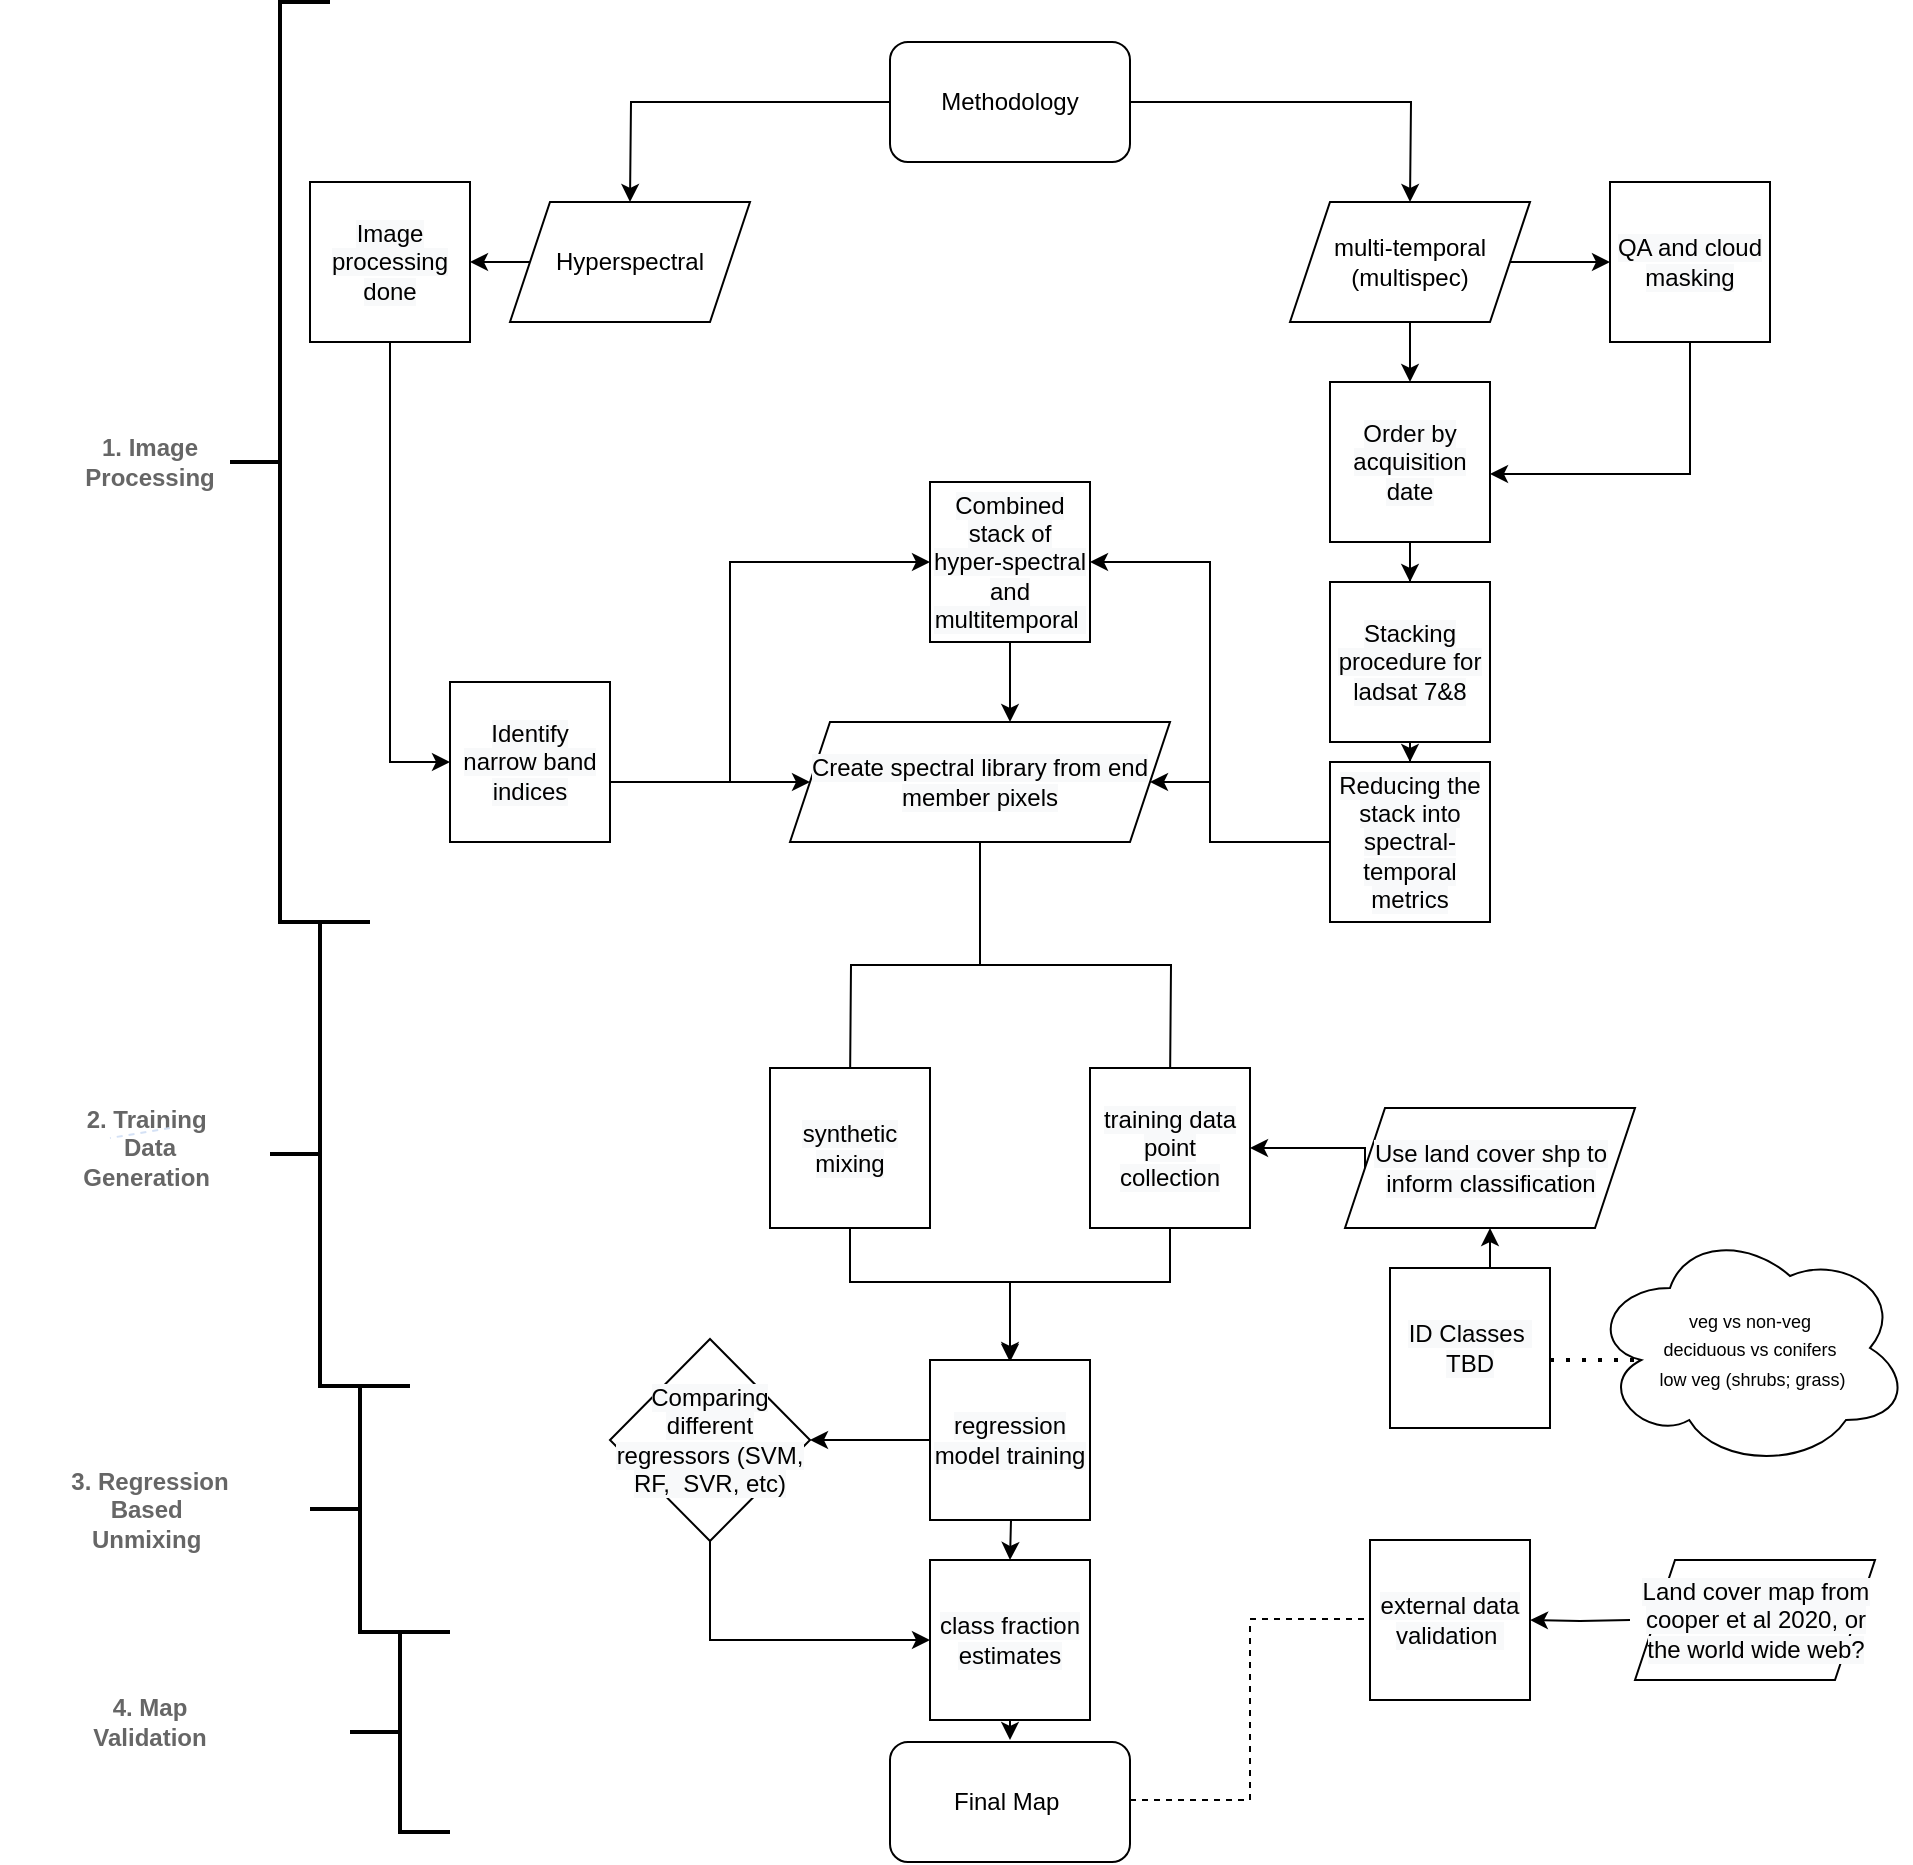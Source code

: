<mxfile version="14.8.1" type="github"><diagram id="DMyUeyk78APtzElpY_nW" name="Page-1"><mxGraphModel dx="1666" dy="939" grid="1" gridSize="10" guides="1" tooltips="1" connect="1" arrows="1" fold="1" page="1" pageScale="1" pageWidth="850" pageHeight="1100" math="0" shadow="0"><root><mxCell id="0"/><mxCell id="1" parent="0"/><mxCell id="hqBF0T61qHRGZgMMpeS9-63" value="" style="edgeStyle=orthogonalEdgeStyle;rounded=0;orthogonalLoop=1;jettySize=auto;html=1;" edge="1" parent="1" source="hqBF0T61qHRGZgMMpeS9-65"><mxGeometry relative="1" as="geometry"><mxPoint x="900" y="195" as="targetPoint"/></mxGeometry></mxCell><mxCell id="hqBF0T61qHRGZgMMpeS9-64" style="edgeStyle=orthogonalEdgeStyle;rounded=0;orthogonalLoop=1;jettySize=auto;html=1;entryX=0.5;entryY=0;entryDx=0;entryDy=0;" edge="1" parent="1" source="hqBF0T61qHRGZgMMpeS9-65"><mxGeometry relative="1" as="geometry"><mxPoint x="510" y="195" as="targetPoint"/></mxGeometry></mxCell><mxCell id="hqBF0T61qHRGZgMMpeS9-65" value="Methodology" style="rounded=1;whiteSpace=wrap;html=1;" vertex="1" parent="1"><mxGeometry x="640" y="115" width="120" height="60" as="geometry"/></mxCell><mxCell id="hqBF0T61qHRGZgMMpeS9-66" style="edgeStyle=orthogonalEdgeStyle;rounded=0;orthogonalLoop=1;jettySize=auto;html=1;exitX=0;exitY=0.5;exitDx=0;exitDy=0;" edge="1" parent="1"><mxGeometry relative="1" as="geometry"><mxPoint x="462" y="225" as="sourcePoint"/><mxPoint x="430" y="225" as="targetPoint"/></mxGeometry></mxCell><mxCell id="hqBF0T61qHRGZgMMpeS9-67" value="" style="edgeStyle=orthogonalEdgeStyle;rounded=0;orthogonalLoop=1;jettySize=auto;html=1;" edge="1" parent="1"><mxGeometry relative="1" as="geometry"><mxPoint x="900" y="435" as="sourcePoint"/><mxPoint x="900" y="455" as="targetPoint"/></mxGeometry></mxCell><mxCell id="hqBF0T61qHRGZgMMpeS9-68" value="" style="edgeStyle=orthogonalEdgeStyle;rounded=0;orthogonalLoop=1;jettySize=auto;html=1;exitX=0.5;exitY=1;exitDx=0;exitDy=0;" edge="1" parent="1" target="hqBF0T61qHRGZgMMpeS9-84"><mxGeometry relative="1" as="geometry"><mxPoint x="960.6" y="330.58" as="targetPoint"/><mxPoint x="1060" y="255" as="sourcePoint"/><Array as="points"><mxPoint x="1040" y="255"/><mxPoint x="1040" y="331"/></Array></mxGeometry></mxCell><mxCell id="hqBF0T61qHRGZgMMpeS9-69" style="edgeStyle=orthogonalEdgeStyle;rounded=0;orthogonalLoop=1;jettySize=auto;html=1;exitX=0.5;exitY=1;exitDx=0;exitDy=0;" edge="1" parent="1"><mxGeometry relative="1" as="geometry"><mxPoint x="700.003" y="834" as="sourcePoint"/><mxPoint x="700.003" y="874" as="targetPoint"/></mxGeometry></mxCell><mxCell id="hqBF0T61qHRGZgMMpeS9-70" style="edgeStyle=orthogonalEdgeStyle;rounded=0;orthogonalLoop=1;jettySize=auto;html=1;exitX=0.5;exitY=1;exitDx=0;exitDy=0;" edge="1" parent="1"><mxGeometry relative="1" as="geometry"><mxPoint x="700" y="934" as="sourcePoint"/><mxPoint x="700" y="964" as="targetPoint"/></mxGeometry></mxCell><mxCell id="hqBF0T61qHRGZgMMpeS9-71" style="edgeStyle=orthogonalEdgeStyle;rounded=0;orthogonalLoop=1;jettySize=auto;html=1;exitX=0;exitY=0.5;exitDx=0;exitDy=0;entryX=1;entryY=0.5;entryDx=0;entryDy=0;" edge="1" parent="1" target="hqBF0T61qHRGZgMMpeS9-113"><mxGeometry relative="1" as="geometry"><mxPoint x="1010" y="904" as="sourcePoint"/><mxPoint x="1000" y="904" as="targetPoint"/></mxGeometry></mxCell><mxCell id="hqBF0T61qHRGZgMMpeS9-72" value="" style="endArrow=none;dashed=1;html=1;" edge="1" parent="1"><mxGeometry width="50" height="50" relative="1" as="geometry"><mxPoint x="820" y="903.5" as="sourcePoint"/><mxPoint x="880" y="903.5" as="targetPoint"/></mxGeometry></mxCell><mxCell id="hqBF0T61qHRGZgMMpeS9-73" value="" style="endArrow=none;dashed=1;html=1;" edge="1" parent="1"><mxGeometry width="50" height="50" relative="1" as="geometry"><mxPoint x="820" y="994" as="sourcePoint"/><mxPoint x="820" y="904" as="targetPoint"/></mxGeometry></mxCell><mxCell id="hqBF0T61qHRGZgMMpeS9-74" value="" style="endArrow=none;dashed=1;html=1;" edge="1" parent="1"><mxGeometry width="50" height="50" relative="1" as="geometry"><mxPoint x="760" y="994" as="sourcePoint"/><mxPoint x="820" y="994" as="targetPoint"/></mxGeometry></mxCell><mxCell id="hqBF0T61qHRGZgMMpeS9-75" value="&lt;font style=&quot;font-size: 9px&quot;&gt;veg vs non-veg&lt;br&gt;deciduous vs conifers&lt;br&gt;&amp;nbsp;low veg (shrubs; grass)&lt;/font&gt;" style="ellipse;shape=cloud;whiteSpace=wrap;html=1;rounded=1;" vertex="1" parent="1"><mxGeometry x="990" y="708" width="160" height="120" as="geometry"/></mxCell><mxCell id="hqBF0T61qHRGZgMMpeS9-76" value="Hyperspectral" style="shape=parallelogram;perimeter=parallelogramPerimeter;whiteSpace=wrap;html=1;fixedSize=1;" vertex="1" parent="1"><mxGeometry x="450" y="195" width="120" height="60" as="geometry"/></mxCell><mxCell id="hqBF0T61qHRGZgMMpeS9-77" style="edgeStyle=orthogonalEdgeStyle;rounded=0;orthogonalLoop=1;jettySize=auto;html=1;exitX=0.5;exitY=1;exitDx=0;exitDy=0;entryX=0;entryY=0.5;entryDx=0;entryDy=0;" edge="1" parent="1" source="hqBF0T61qHRGZgMMpeS9-78" target="hqBF0T61qHRGZgMMpeS9-97"><mxGeometry relative="1" as="geometry"/></mxCell><mxCell id="hqBF0T61qHRGZgMMpeS9-78" value="&lt;span style=&quot;color: rgb(0 , 0 , 0) ; font-family: &amp;#34;helvetica&amp;#34; ; font-size: 12px ; font-style: normal ; font-weight: normal ; letter-spacing: normal ; text-align: center ; text-indent: 0px ; text-transform: none ; word-spacing: 0px ; background-color: rgb(248 , 249 , 250) ; text-decoration: none ; display: inline ; float: none&quot;&gt;Image processing done&lt;/span&gt;" style="whiteSpace=wrap;html=1;aspect=fixed;" vertex="1" parent="1"><mxGeometry x="350" y="185" width="80" height="80" as="geometry"/></mxCell><mxCell id="hqBF0T61qHRGZgMMpeS9-79" style="edgeStyle=orthogonalEdgeStyle;rounded=0;orthogonalLoop=1;jettySize=auto;html=1;exitX=1;exitY=0.5;exitDx=0;exitDy=0;" edge="1" parent="1" source="hqBF0T61qHRGZgMMpeS9-81" target="hqBF0T61qHRGZgMMpeS9-82"><mxGeometry relative="1" as="geometry"/></mxCell><mxCell id="hqBF0T61qHRGZgMMpeS9-80" style="edgeStyle=orthogonalEdgeStyle;rounded=0;orthogonalLoop=1;jettySize=auto;html=1;exitX=0.5;exitY=1;exitDx=0;exitDy=0;" edge="1" parent="1" source="hqBF0T61qHRGZgMMpeS9-81" target="hqBF0T61qHRGZgMMpeS9-84"><mxGeometry relative="1" as="geometry"/></mxCell><mxCell id="hqBF0T61qHRGZgMMpeS9-81" value="&lt;span&gt;multi-temporal&lt;/span&gt;&lt;br&gt;&lt;span&gt;(multispec)&lt;/span&gt;" style="shape=parallelogram;perimeter=parallelogramPerimeter;whiteSpace=wrap;html=1;fixedSize=1;" vertex="1" parent="1"><mxGeometry x="840" y="195" width="120" height="60" as="geometry"/></mxCell><mxCell id="hqBF0T61qHRGZgMMpeS9-82" value="&lt;span style=&quot;color: rgb(0, 0, 0); font-family: helvetica; font-size: 12px; font-style: normal; font-weight: normal; letter-spacing: normal; text-align: center; text-indent: 0px; text-transform: none; word-spacing: 0px; background-color: rgb(248, 249, 250); text-decoration: none; display: inline; float: none;&quot;&gt;QA and cloud masking&lt;/span&gt;" style="whiteSpace=wrap;html=1;aspect=fixed;" vertex="1" parent="1"><mxGeometry x="1000" y="185" width="80" height="80" as="geometry"/></mxCell><mxCell id="hqBF0T61qHRGZgMMpeS9-83" style="edgeStyle=orthogonalEdgeStyle;rounded=0;orthogonalLoop=1;jettySize=auto;html=1;exitX=0.5;exitY=1;exitDx=0;exitDy=0;" edge="1" parent="1" source="hqBF0T61qHRGZgMMpeS9-84" target="hqBF0T61qHRGZgMMpeS9-86"><mxGeometry relative="1" as="geometry"/></mxCell><mxCell id="hqBF0T61qHRGZgMMpeS9-84" value="&lt;span style=&quot;color: rgb(0, 0, 0); font-family: helvetica; font-size: 12px; font-style: normal; font-weight: normal; letter-spacing: normal; text-align: center; text-indent: 0px; text-transform: none; word-spacing: 0px; background-color: rgb(248, 249, 250); text-decoration: none; display: inline; float: none;&quot;&gt;Order by acquisition date&lt;/span&gt;" style="whiteSpace=wrap;html=1;aspect=fixed;" vertex="1" parent="1"><mxGeometry x="860" y="285" width="80" height="80" as="geometry"/></mxCell><mxCell id="hqBF0T61qHRGZgMMpeS9-85" style="edgeStyle=orthogonalEdgeStyle;rounded=0;orthogonalLoop=1;jettySize=auto;html=1;exitX=0.5;exitY=1;exitDx=0;exitDy=0;" edge="1" parent="1" source="hqBF0T61qHRGZgMMpeS9-86" target="hqBF0T61qHRGZgMMpeS9-89"><mxGeometry relative="1" as="geometry"/></mxCell><mxCell id="hqBF0T61qHRGZgMMpeS9-86" value="&lt;span style=&quot;color: rgb(0, 0, 0); font-family: helvetica; font-size: 12px; font-style: normal; font-weight: normal; letter-spacing: normal; text-align: center; text-indent: 0px; text-transform: none; word-spacing: 0px; background-color: rgb(248, 249, 250); text-decoration: none; display: inline; float: none;&quot;&gt;Stacking procedure for ladsat 7&amp;amp;8&lt;/span&gt;" style="whiteSpace=wrap;html=1;aspect=fixed;" vertex="1" parent="1"><mxGeometry x="860" y="385" width="80" height="80" as="geometry"/></mxCell><mxCell id="hqBF0T61qHRGZgMMpeS9-87" style="edgeStyle=orthogonalEdgeStyle;rounded=0;orthogonalLoop=1;jettySize=auto;html=1;exitX=0;exitY=0.5;exitDx=0;exitDy=0;entryX=1;entryY=0.5;entryDx=0;entryDy=0;" edge="1" parent="1" source="hqBF0T61qHRGZgMMpeS9-89" target="hqBF0T61qHRGZgMMpeS9-91"><mxGeometry relative="1" as="geometry"/></mxCell><mxCell id="hqBF0T61qHRGZgMMpeS9-88" style="edgeStyle=orthogonalEdgeStyle;rounded=0;orthogonalLoop=1;jettySize=auto;html=1;exitX=0;exitY=0.5;exitDx=0;exitDy=0;" edge="1" parent="1" source="hqBF0T61qHRGZgMMpeS9-89" target="hqBF0T61qHRGZgMMpeS9-94"><mxGeometry relative="1" as="geometry"><Array as="points"><mxPoint x="800" y="515"/><mxPoint x="800" y="485"/></Array></mxGeometry></mxCell><mxCell id="hqBF0T61qHRGZgMMpeS9-89" value="&lt;span style=&quot;color: rgb(0, 0, 0); font-family: helvetica; font-size: 12px; font-style: normal; font-weight: normal; letter-spacing: normal; text-align: center; text-indent: 0px; text-transform: none; word-spacing: 0px; background-color: rgb(248, 249, 250); text-decoration: none; display: inline; float: none;&quot;&gt;Reducing the stack into spectral-temporal metrics&lt;/span&gt;" style="whiteSpace=wrap;html=1;aspect=fixed;" vertex="1" parent="1"><mxGeometry x="860" y="475" width="80" height="80" as="geometry"/></mxCell><mxCell id="hqBF0T61qHRGZgMMpeS9-90" style="edgeStyle=orthogonalEdgeStyle;rounded=0;orthogonalLoop=1;jettySize=auto;html=1;exitX=0.5;exitY=1;exitDx=0;exitDy=0;" edge="1" parent="1" source="hqBF0T61qHRGZgMMpeS9-91" target="hqBF0T61qHRGZgMMpeS9-94"><mxGeometry relative="1" as="geometry"><Array as="points"><mxPoint x="700" y="445"/><mxPoint x="700" y="445"/></Array></mxGeometry></mxCell><mxCell id="hqBF0T61qHRGZgMMpeS9-91" value="&lt;span style=&quot;color: rgb(0, 0, 0); font-family: helvetica; font-size: 12px; font-style: normal; font-weight: normal; letter-spacing: normal; text-align: center; text-indent: 0px; text-transform: none; word-spacing: 0px; background-color: rgb(248, 249, 250); text-decoration: none; display: inline; float: none;&quot;&gt;Combined stack of hyper-spectral and multitemporal&amp;nbsp;&lt;/span&gt;" style="whiteSpace=wrap;html=1;aspect=fixed;" vertex="1" parent="1"><mxGeometry x="660" y="335" width="80" height="80" as="geometry"/></mxCell><mxCell id="hqBF0T61qHRGZgMMpeS9-92" style="edgeStyle=orthogonalEdgeStyle;rounded=0;orthogonalLoop=1;jettySize=auto;html=1;exitX=0.5;exitY=1;exitDx=0;exitDy=0;" edge="1" parent="1" source="hqBF0T61qHRGZgMMpeS9-94"><mxGeometry relative="1" as="geometry"><mxPoint x="620" y="638" as="targetPoint"/></mxGeometry></mxCell><mxCell id="hqBF0T61qHRGZgMMpeS9-93" style="edgeStyle=orthogonalEdgeStyle;rounded=0;orthogonalLoop=1;jettySize=auto;html=1;exitX=0.5;exitY=1;exitDx=0;exitDy=0;" edge="1" parent="1" source="hqBF0T61qHRGZgMMpeS9-94"><mxGeometry relative="1" as="geometry"><mxPoint x="780" y="638" as="targetPoint"/></mxGeometry></mxCell><mxCell id="hqBF0T61qHRGZgMMpeS9-94" value="&lt;span style=&quot;color: rgb(0 , 0 , 0) ; font-family: &amp;#34;helvetica&amp;#34; ; font-size: 12px ; font-style: normal ; font-weight: normal ; letter-spacing: normal ; text-align: center ; text-indent: 0px ; text-transform: none ; word-spacing: 0px ; background-color: rgb(248 , 249 , 250) ; text-decoration: none ; display: inline ; float: none&quot;&gt;Create spectral library from end member pixels&lt;/span&gt;" style="shape=parallelogram;perimeter=parallelogramPerimeter;whiteSpace=wrap;html=1;fixedSize=1;" vertex="1" parent="1"><mxGeometry x="590" y="455" width="190" height="60" as="geometry"/></mxCell><mxCell id="hqBF0T61qHRGZgMMpeS9-95" style="edgeStyle=orthogonalEdgeStyle;rounded=0;orthogonalLoop=1;jettySize=auto;html=1;exitX=1;exitY=0.5;exitDx=0;exitDy=0;entryX=0;entryY=0.5;entryDx=0;entryDy=0;" edge="1" parent="1" source="hqBF0T61qHRGZgMMpeS9-97" target="hqBF0T61qHRGZgMMpeS9-91"><mxGeometry relative="1" as="geometry"><Array as="points"><mxPoint x="500" y="485"/><mxPoint x="560" y="485"/><mxPoint x="560" y="375"/></Array></mxGeometry></mxCell><mxCell id="hqBF0T61qHRGZgMMpeS9-96" style="edgeStyle=orthogonalEdgeStyle;rounded=0;orthogonalLoop=1;jettySize=auto;html=1;exitX=1;exitY=0.5;exitDx=0;exitDy=0;" edge="1" parent="1" source="hqBF0T61qHRGZgMMpeS9-97" target="hqBF0T61qHRGZgMMpeS9-94"><mxGeometry relative="1" as="geometry"><Array as="points"><mxPoint x="500" y="485"/></Array></mxGeometry></mxCell><mxCell id="hqBF0T61qHRGZgMMpeS9-97" value="&lt;span style=&quot;color: rgb(0, 0, 0); font-family: helvetica; font-size: 12px; font-style: normal; font-weight: normal; letter-spacing: normal; text-align: center; text-indent: 0px; text-transform: none; word-spacing: 0px; background-color: rgb(248, 249, 250); text-decoration: none; display: inline; float: none;&quot;&gt;Identify narrow band indices&lt;/span&gt;" style="whiteSpace=wrap;html=1;aspect=fixed;" vertex="1" parent="1"><mxGeometry x="420" y="435" width="80" height="80" as="geometry"/></mxCell><mxCell id="hqBF0T61qHRGZgMMpeS9-98" style="edgeStyle=orthogonalEdgeStyle;rounded=0;orthogonalLoop=1;jettySize=auto;html=1;exitX=0.5;exitY=1;exitDx=0;exitDy=0;" edge="1" parent="1" source="hqBF0T61qHRGZgMMpeS9-99"><mxGeometry relative="1" as="geometry"><mxPoint x="700" y="774" as="targetPoint"/><Array as="points"><mxPoint x="620" y="735"/><mxPoint x="700" y="735"/></Array></mxGeometry></mxCell><mxCell id="hqBF0T61qHRGZgMMpeS9-99" value="&lt;span style=&quot;color: rgb(0, 0, 0); font-family: helvetica; font-size: 12px; font-style: normal; font-weight: normal; letter-spacing: normal; text-align: center; text-indent: 0px; text-transform: none; word-spacing: 0px; background-color: rgb(248, 249, 250); text-decoration: none; display: inline; float: none;&quot;&gt;synthetic mixing&lt;/span&gt;" style="whiteSpace=wrap;html=1;aspect=fixed;" vertex="1" parent="1"><mxGeometry x="580" y="628" width="80" height="80" as="geometry"/></mxCell><mxCell id="hqBF0T61qHRGZgMMpeS9-100" style="edgeStyle=orthogonalEdgeStyle;rounded=0;orthogonalLoop=1;jettySize=auto;html=1;exitX=0.5;exitY=1;exitDx=0;exitDy=0;" edge="1" parent="1" source="hqBF0T61qHRGZgMMpeS9-101"><mxGeometry relative="1" as="geometry"><mxPoint x="700" y="775" as="targetPoint"/><Array as="points"><mxPoint x="780" y="735"/><mxPoint x="700" y="735"/></Array></mxGeometry></mxCell><mxCell id="hqBF0T61qHRGZgMMpeS9-101" value="&lt;span style=&quot;color: rgb(0, 0, 0); font-family: helvetica; font-size: 12px; font-style: normal; font-weight: normal; letter-spacing: normal; text-align: center; text-indent: 0px; text-transform: none; word-spacing: 0px; background-color: rgb(248, 249, 250); text-decoration: none; display: inline; float: none;&quot;&gt;training data point collection&lt;/span&gt;" style="whiteSpace=wrap;html=1;aspect=fixed;" vertex="1" parent="1"><mxGeometry x="740" y="628" width="80" height="80" as="geometry"/></mxCell><mxCell id="hqBF0T61qHRGZgMMpeS9-102" style="edgeStyle=orthogonalEdgeStyle;rounded=0;orthogonalLoop=1;jettySize=auto;html=1;exitX=0;exitY=0.5;exitDx=0;exitDy=0;entryX=1;entryY=0.5;entryDx=0;entryDy=0;" edge="1" parent="1" source="hqBF0T61qHRGZgMMpeS9-103" target="hqBF0T61qHRGZgMMpeS9-101"><mxGeometry relative="1" as="geometry"><Array as="points"><mxPoint x="878" y="668"/></Array></mxGeometry></mxCell><mxCell id="hqBF0T61qHRGZgMMpeS9-103" value="&lt;span style=&quot;color: rgb(0, 0, 0); font-family: helvetica; font-size: 12px; font-style: normal; font-weight: normal; letter-spacing: normal; text-align: center; text-indent: 0px; text-transform: none; word-spacing: 0px; background-color: rgb(248, 249, 250); text-decoration: none; display: inline; float: none;&quot;&gt;Use land cover shp to inform classification&lt;/span&gt;" style="shape=parallelogram;perimeter=parallelogramPerimeter;whiteSpace=wrap;html=1;fixedSize=1;" vertex="1" parent="1"><mxGeometry x="867.5" y="648" width="145" height="60" as="geometry"/></mxCell><mxCell id="hqBF0T61qHRGZgMMpeS9-104" style="edgeStyle=orthogonalEdgeStyle;rounded=0;orthogonalLoop=1;jettySize=auto;html=1;exitX=0.5;exitY=0;exitDx=0;exitDy=0;entryX=0.5;entryY=1;entryDx=0;entryDy=0;" edge="1" parent="1" source="hqBF0T61qHRGZgMMpeS9-105" target="hqBF0T61qHRGZgMMpeS9-103"><mxGeometry relative="1" as="geometry"/></mxCell><mxCell id="hqBF0T61qHRGZgMMpeS9-105" value="&lt;span style=&quot;color: rgb(0 , 0 , 0) ; font-family: &amp;#34;helvetica&amp;#34; ; font-size: 12px ; font-style: normal ; font-weight: normal ; letter-spacing: normal ; text-align: center ; text-indent: 0px ; text-transform: none ; word-spacing: 0px ; background-color: rgb(248 , 249 , 250) ; text-decoration: none ; display: inline ; float: none&quot;&gt;ID Classes&amp;nbsp;&lt;br&gt;TBD&lt;br&gt;&lt;/span&gt;" style="whiteSpace=wrap;html=1;aspect=fixed;" vertex="1" parent="1"><mxGeometry x="890" y="728" width="80" height="80" as="geometry"/></mxCell><mxCell id="hqBF0T61qHRGZgMMpeS9-106" value="" style="endArrow=none;dashed=1;html=1;dashPattern=1 3;strokeWidth=2;entryX=0.16;entryY=0.55;entryDx=0;entryDy=0;entryPerimeter=0;" edge="1" parent="1" target="hqBF0T61qHRGZgMMpeS9-75"><mxGeometry width="50" height="50" relative="1" as="geometry"><mxPoint x="970" y="774" as="sourcePoint"/><mxPoint x="1020" y="724" as="targetPoint"/></mxGeometry></mxCell><mxCell id="hqBF0T61qHRGZgMMpeS9-107" style="edgeStyle=orthogonalEdgeStyle;rounded=0;orthogonalLoop=1;jettySize=auto;html=1;exitX=0;exitY=0.5;exitDx=0;exitDy=0;entryX=1;entryY=0.5;entryDx=0;entryDy=0;" edge="1" parent="1" source="hqBF0T61qHRGZgMMpeS9-108" target="hqBF0T61qHRGZgMMpeS9-110"><mxGeometry relative="1" as="geometry"/></mxCell><mxCell id="hqBF0T61qHRGZgMMpeS9-108" value="&lt;span style=&quot;color: rgb(0, 0, 0); font-family: helvetica; font-size: 12px; font-style: normal; font-weight: normal; letter-spacing: normal; text-align: center; text-indent: 0px; text-transform: none; word-spacing: 0px; background-color: rgb(248, 249, 250); text-decoration: none; display: inline; float: none;&quot;&gt;regression model training&lt;/span&gt;" style="whiteSpace=wrap;html=1;aspect=fixed;" vertex="1" parent="1"><mxGeometry x="660" y="774" width="80" height="80" as="geometry"/></mxCell><mxCell id="hqBF0T61qHRGZgMMpeS9-109" style="edgeStyle=orthogonalEdgeStyle;rounded=0;orthogonalLoop=1;jettySize=auto;html=1;exitX=0.5;exitY=1;exitDx=0;exitDy=0;entryX=0;entryY=0.5;entryDx=0;entryDy=0;" edge="1" parent="1" source="hqBF0T61qHRGZgMMpeS9-110" target="hqBF0T61qHRGZgMMpeS9-111"><mxGeometry relative="1" as="geometry"/></mxCell><mxCell id="hqBF0T61qHRGZgMMpeS9-110" value="&lt;span style=&quot;color: rgb(0, 0, 0); font-family: helvetica; font-size: 12px; font-style: normal; font-weight: normal; letter-spacing: normal; text-align: center; text-indent: 0px; text-transform: none; word-spacing: 0px; background-color: rgb(248, 249, 250); text-decoration: none; display: inline; float: none;&quot;&gt;Comparing different regressors (SVM, RF, &amp;nbsp;SVR, etc)&lt;/span&gt;" style="rhombus;whiteSpace=wrap;html=1;" vertex="1" parent="1"><mxGeometry x="500" y="763.5" width="100" height="101" as="geometry"/></mxCell><mxCell id="hqBF0T61qHRGZgMMpeS9-111" value="&lt;span style=&quot;color: rgb(0, 0, 0); font-family: helvetica; font-size: 12px; font-style: normal; font-weight: normal; letter-spacing: normal; text-align: center; text-indent: 0px; text-transform: none; word-spacing: 0px; background-color: rgb(248, 249, 250); text-decoration: none; display: inline; float: none;&quot;&gt;class fraction estimates&lt;/span&gt;" style="whiteSpace=wrap;html=1;aspect=fixed;" vertex="1" parent="1"><mxGeometry x="660" y="874" width="80" height="80" as="geometry"/></mxCell><mxCell id="hqBF0T61qHRGZgMMpeS9-112" value="&lt;font face=&quot;helvetica&quot;&gt;Final Map&amp;nbsp;&lt;/font&gt;" style="rounded=1;whiteSpace=wrap;html=1;" vertex="1" parent="1"><mxGeometry x="640" y="965" width="120" height="60" as="geometry"/></mxCell><mxCell id="hqBF0T61qHRGZgMMpeS9-113" value="&lt;span style=&quot;color: rgb(0, 0, 0); font-family: helvetica; font-size: 12px; font-style: normal; font-weight: normal; letter-spacing: normal; text-align: center; text-indent: 0px; text-transform: none; word-spacing: 0px; background-color: rgb(248, 249, 250); text-decoration: none; display: inline; float: none;&quot;&gt;external data validation&amp;nbsp;&lt;/span&gt;" style="whiteSpace=wrap;html=1;aspect=fixed;" vertex="1" parent="1"><mxGeometry x="880" y="864" width="80" height="80" as="geometry"/></mxCell><mxCell id="hqBF0T61qHRGZgMMpeS9-114" value="&lt;span style=&quot;color: rgb(0, 0, 0); font-family: helvetica; font-size: 12px; font-style: normal; font-weight: normal; letter-spacing: normal; text-align: center; text-indent: 0px; text-transform: none; word-spacing: 0px; background-color: rgb(248, 249, 250); text-decoration: none; display: inline; float: none;&quot;&gt;Land cover map from cooper et al 2020, or the world wide web?&lt;/span&gt;" style="shape=parallelogram;perimeter=parallelogramPerimeter;whiteSpace=wrap;html=1;fixedSize=1;" vertex="1" parent="1"><mxGeometry x="1012.5" y="874" width="120" height="60" as="geometry"/></mxCell><mxCell id="hqBF0T61qHRGZgMMpeS9-115" style="edgeStyle=none;orthogonalLoop=1;jettySize=auto;html=1;exitX=0.5;exitY=1;exitDx=0;exitDy=0;exitPerimeter=0;dashed=1;endArrow=none;" edge="1" parent="1"><mxGeometry relative="1" as="geometry"><mxPoint x="355" y="575" as="sourcePoint"/><mxPoint x="355" y="575" as="targetPoint"/></mxGeometry></mxCell><mxCell id="hqBF0T61qHRGZgMMpeS9-116" value="" style="strokeWidth=2;html=1;shape=mxgraph.flowchart.annotation_2;align=left;labelPosition=right;pointerEvents=1;" vertex="1" parent="1"><mxGeometry x="310" y="95" width="50" height="460" as="geometry"/></mxCell><mxCell id="hqBF0T61qHRGZgMMpeS9-117" value="" style="strokeWidth=2;html=1;shape=mxgraph.flowchart.annotation_2;align=left;labelPosition=right;pointerEvents=1;fillColor=#D4E1F5;" vertex="1" parent="1"><mxGeometry x="330" y="555" width="50" height="232" as="geometry"/></mxCell><mxCell id="hqBF0T61qHRGZgMMpeS9-118" value="" style="strokeWidth=2;html=1;shape=mxgraph.flowchart.annotation_2;align=left;labelPosition=right;pointerEvents=1;fillColor=#D4E1F5;" vertex="1" parent="1"><mxGeometry x="350" y="787" width="50" height="123" as="geometry"/></mxCell><mxCell id="hqBF0T61qHRGZgMMpeS9-119" value="&lt;font color=&quot;#666666&quot;&gt;&lt;b&gt;2. Training&amp;nbsp;&lt;br&gt;Data&lt;br&gt;Generation&amp;nbsp;&lt;/b&gt;&lt;/font&gt;" style="text;html=1;strokeColor=none;fillColor=none;align=center;verticalAlign=middle;whiteSpace=wrap;rounded=0;" vertex="1" parent="1"><mxGeometry x="250" y="658" width="40" height="20" as="geometry"/></mxCell><mxCell id="hqBF0T61qHRGZgMMpeS9-120" value="&lt;font color=&quot;#666666&quot;&gt;&lt;span&gt;&lt;b&gt;1. Image Processing&lt;/b&gt;&lt;/span&gt;&lt;/font&gt;" style="text;html=1;strokeColor=none;fillColor=none;align=center;verticalAlign=middle;whiteSpace=wrap;rounded=0;" vertex="1" parent="1"><mxGeometry x="250" y="315" width="40" height="20" as="geometry"/></mxCell><mxCell id="hqBF0T61qHRGZgMMpeS9-121" value="&lt;font color=&quot;#666666&quot;&gt;&lt;span&gt;&lt;b&gt;3. Regression&lt;br&gt;Based&amp;nbsp;&lt;br&gt;Unmixing&amp;nbsp;&lt;br&gt;&lt;/b&gt;&lt;/span&gt;&lt;/font&gt;" style="text;html=1;strokeColor=none;fillColor=none;align=center;verticalAlign=middle;whiteSpace=wrap;rounded=0;" vertex="1" parent="1"><mxGeometry x="195" y="838.5" width="150" height="20" as="geometry"/></mxCell><mxCell id="hqBF0T61qHRGZgMMpeS9-122" value="" style="strokeWidth=2;html=1;shape=mxgraph.flowchart.annotation_2;align=left;labelPosition=right;pointerEvents=1;fillColor=#D4E1F5;" vertex="1" parent="1"><mxGeometry x="370" y="910" width="50" height="100" as="geometry"/></mxCell><mxCell id="hqBF0T61qHRGZgMMpeS9-123" value="&lt;font color=&quot;#666666&quot;&gt;&lt;span&gt;&lt;b&gt;4. Map Validation&lt;br&gt;&lt;/b&gt;&lt;/span&gt;&lt;/font&gt;" style="text;html=1;strokeColor=none;fillColor=none;align=center;verticalAlign=middle;whiteSpace=wrap;rounded=0;" vertex="1" parent="1"><mxGeometry x="250" y="945" width="40" height="20" as="geometry"/></mxCell><mxCell id="hqBF0T61qHRGZgMMpeS9-124" style="edgeStyle=none;orthogonalLoop=1;jettySize=auto;html=1;exitX=0.75;exitY=0;exitDx=0;exitDy=0;entryX=0;entryY=0.25;entryDx=0;entryDy=0;dashed=1;endArrow=none;strokeColor=#D4E1F5;" edge="1" parent="1" source="hqBF0T61qHRGZgMMpeS9-119" target="hqBF0T61qHRGZgMMpeS9-119"><mxGeometry relative="1" as="geometry"/></mxCell></root></mxGraphModel></diagram></mxfile>
